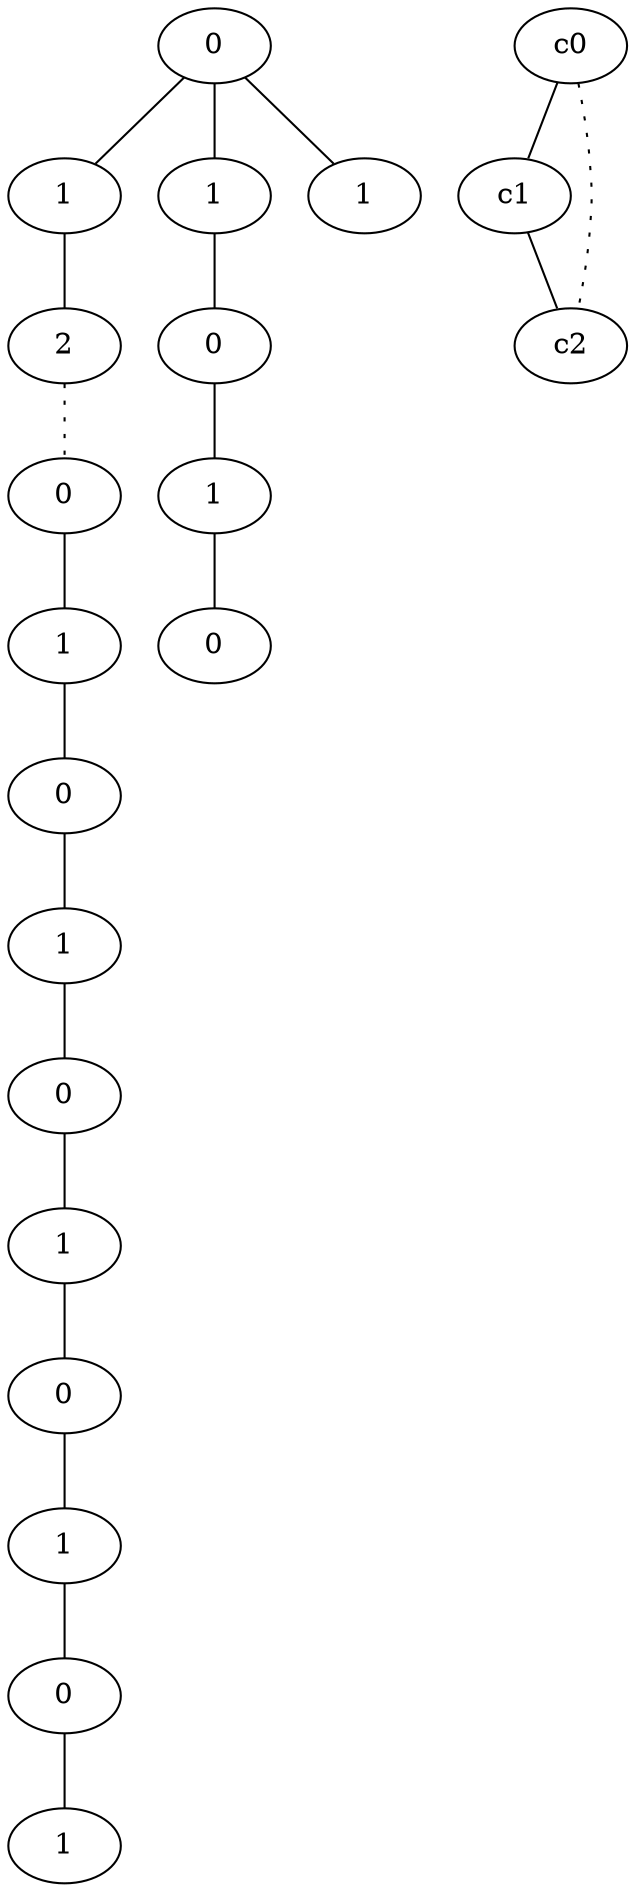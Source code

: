 graph {
a0[label=0];
a1[label=1];
a2[label=2];
a3[label=0];
a4[label=1];
a5[label=0];
a6[label=1];
a7[label=0];
a8[label=1];
a9[label=0];
a10[label=1];
a11[label=0];
a12[label=1];
a13[label=1];
a14[label=0];
a15[label=1];
a16[label=0];
a17[label=1];
a0 -- a1;
a0 -- a13;
a0 -- a17;
a1 -- a2;
a2 -- a3 [style=dotted];
a3 -- a4;
a4 -- a5;
a5 -- a6;
a6 -- a7;
a7 -- a8;
a8 -- a9;
a9 -- a10;
a10 -- a11;
a11 -- a12;
a13 -- a14;
a14 -- a15;
a15 -- a16;
c0 -- c1;
c0 -- c2 [style=dotted];
c1 -- c2;
}
